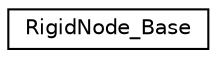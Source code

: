 digraph "Graphical Class Hierarchy"
{
  edge [fontname="Helvetica",fontsize="10",labelfontname="Helvetica",labelfontsize="10"];
  node [fontname="Helvetica",fontsize="10",shape=record];
  rankdir="LR";
  Node0 [label="RigidNode_Base",height=0.2,width=0.4,color="black", fillcolor="white", style="filled",URL="$class_rigid_node___base.html",tooltip="Represents a node inside the hierarchy representing how a robot moves. "];
}

